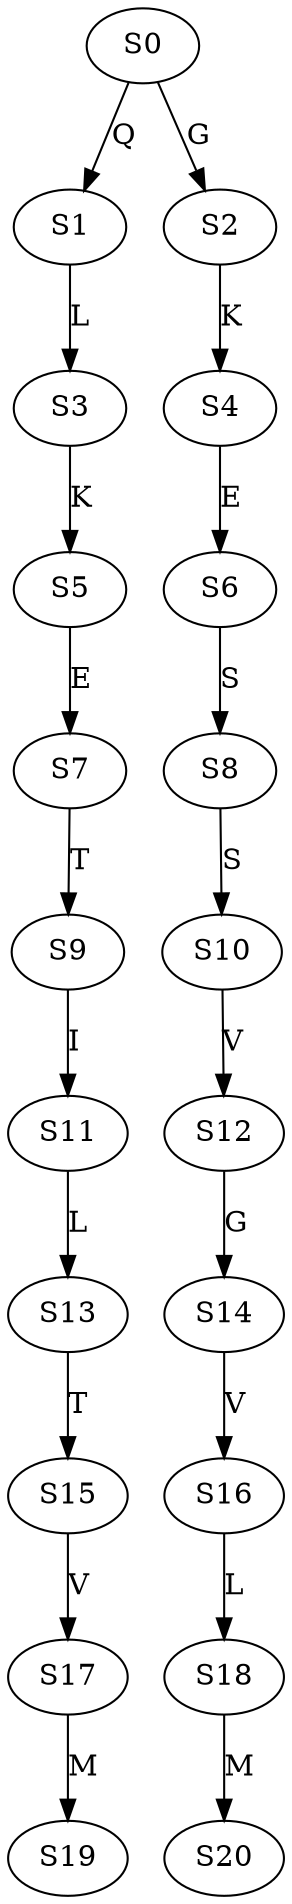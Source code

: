 strict digraph  {
	S0 -> S1 [ label = Q ];
	S0 -> S2 [ label = G ];
	S1 -> S3 [ label = L ];
	S2 -> S4 [ label = K ];
	S3 -> S5 [ label = K ];
	S4 -> S6 [ label = E ];
	S5 -> S7 [ label = E ];
	S6 -> S8 [ label = S ];
	S7 -> S9 [ label = T ];
	S8 -> S10 [ label = S ];
	S9 -> S11 [ label = I ];
	S10 -> S12 [ label = V ];
	S11 -> S13 [ label = L ];
	S12 -> S14 [ label = G ];
	S13 -> S15 [ label = T ];
	S14 -> S16 [ label = V ];
	S15 -> S17 [ label = V ];
	S16 -> S18 [ label = L ];
	S17 -> S19 [ label = M ];
	S18 -> S20 [ label = M ];
}
